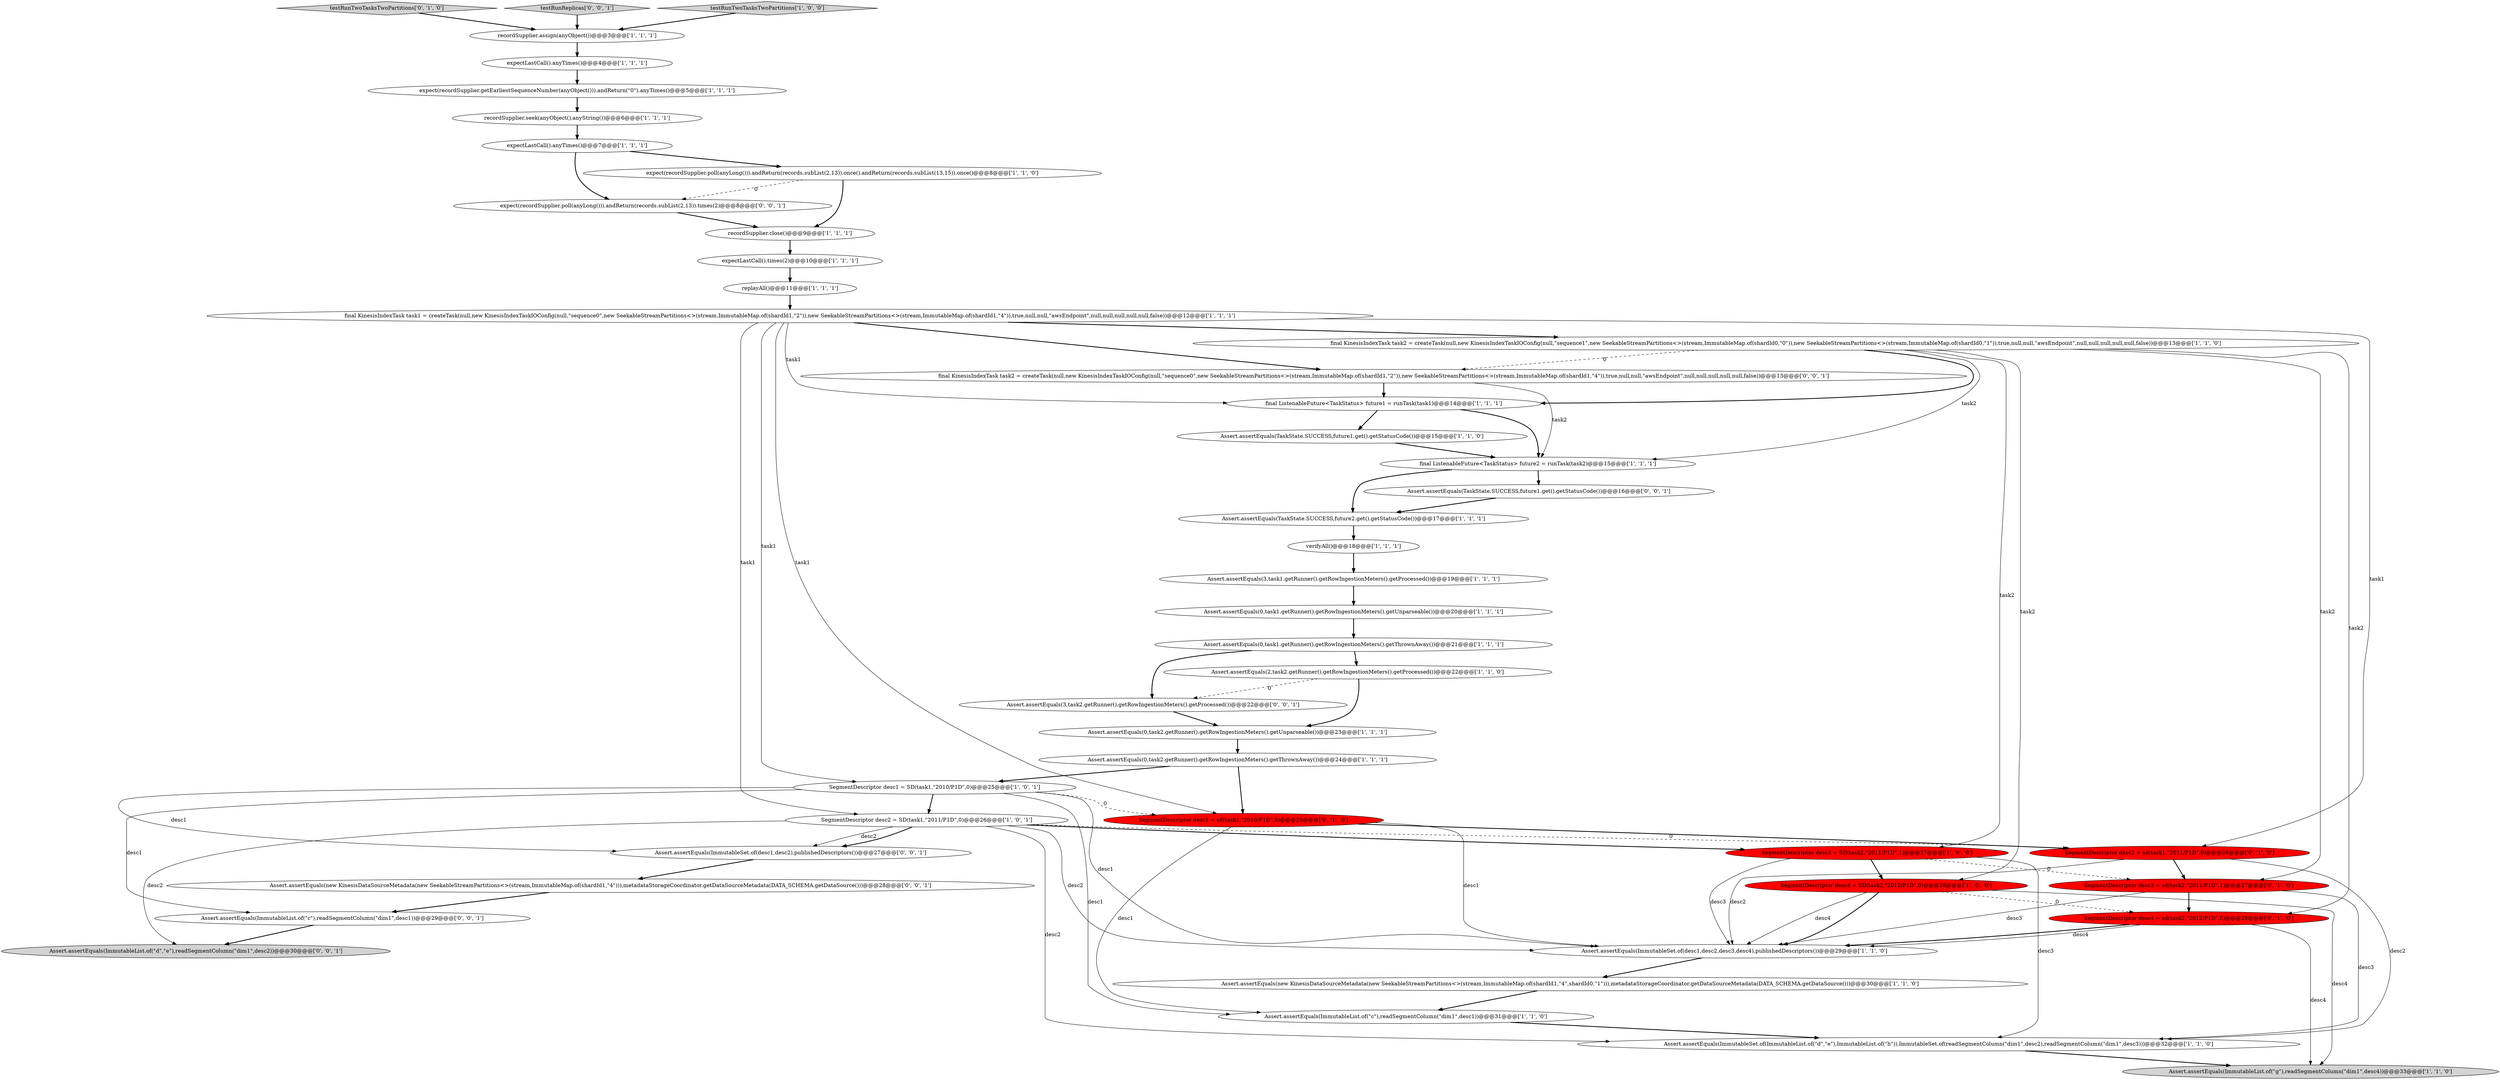 digraph {
8 [style = filled, label = "expect(recordSupplier.getEarliestSequenceNumber(anyObject())).andReturn(\"0\").anyTimes()@@@5@@@['1', '1', '1']", fillcolor = white, shape = ellipse image = "AAA0AAABBB1BBB"];
26 [style = filled, label = "Assert.assertEquals(0,task1.getRunner().getRowIngestionMeters().getThrownAway())@@@21@@@['1', '1', '1']", fillcolor = white, shape = ellipse image = "AAA0AAABBB1BBB"];
10 [style = filled, label = "Assert.assertEquals(new KinesisDataSourceMetadata(new SeekableStreamPartitions<>(stream,ImmutableMap.of(shardId1,\"4\",shardId0,\"1\"))),metadataStorageCoordinator.getDataSourceMetadata(DATA_SCHEMA.getDataSource()))@@@30@@@['1', '1', '0']", fillcolor = white, shape = ellipse image = "AAA0AAABBB1BBB"];
11 [style = filled, label = "Assert.assertEquals(ImmutableSet.of(ImmutableList.of(\"d\",\"e\"),ImmutableList.of(\"h\")),ImmutableSet.of(readSegmentColumn(\"dim1\",desc2),readSegmentColumn(\"dim1\",desc3)))@@@32@@@['1', '1', '0']", fillcolor = white, shape = ellipse image = "AAA0AAABBB1BBB"];
6 [style = filled, label = "recordSupplier.close()@@@9@@@['1', '1', '1']", fillcolor = white, shape = ellipse image = "AAA0AAABBB1BBB"];
23 [style = filled, label = "Assert.assertEquals(ImmutableSet.of(desc1,desc2,desc3,desc4),publishedDescriptors())@@@29@@@['1', '1', '0']", fillcolor = white, shape = ellipse image = "AAA0AAABBB1BBB"];
7 [style = filled, label = "Assert.assertEquals(0,task1.getRunner().getRowIngestionMeters().getUnparseable())@@@20@@@['1', '1', '1']", fillcolor = white, shape = ellipse image = "AAA0AAABBB1BBB"];
20 [style = filled, label = "Assert.assertEquals(0,task2.getRunner().getRowIngestionMeters().getUnparseable())@@@23@@@['1', '1', '1']", fillcolor = white, shape = ellipse image = "AAA0AAABBB1BBB"];
31 [style = filled, label = "Assert.assertEquals(TaskState.SUCCESS,future1.get().getStatusCode())@@@15@@@['1', '1', '0']", fillcolor = white, shape = ellipse image = "AAA0AAABBB1BBB"];
45 [style = filled, label = "Assert.assertEquals(ImmutableList.of(\"c\"),readSegmentColumn(\"dim1\",desc1))@@@29@@@['0', '0', '1']", fillcolor = white, shape = ellipse image = "AAA0AAABBB3BBB"];
35 [style = filled, label = "testRunTwoTasksTwoPartitions['0', '1', '0']", fillcolor = lightgray, shape = diamond image = "AAA0AAABBB2BBB"];
36 [style = filled, label = "SegmentDescriptor desc3 = sd(task2,\"2011/P1D\",1)@@@27@@@['0', '1', '0']", fillcolor = red, shape = ellipse image = "AAA1AAABBB2BBB"];
37 [style = filled, label = "testRunReplicas['0', '0', '1']", fillcolor = lightgray, shape = diamond image = "AAA0AAABBB3BBB"];
15 [style = filled, label = "recordSupplier.assign(anyObject())@@@3@@@['1', '1', '1']", fillcolor = white, shape = ellipse image = "AAA0AAABBB1BBB"];
39 [style = filled, label = "Assert.assertEquals(TaskState.SUCCESS,future1.get().getStatusCode())@@@16@@@['0', '0', '1']", fillcolor = white, shape = ellipse image = "AAA0AAABBB3BBB"];
16 [style = filled, label = "Assert.assertEquals(ImmutableList.of(\"c\"),readSegmentColumn(\"dim1\",desc1))@@@31@@@['1', '1', '0']", fillcolor = white, shape = ellipse image = "AAA0AAABBB1BBB"];
0 [style = filled, label = "final KinesisIndexTask task1 = createTask(null,new KinesisIndexTaskIOConfig(null,\"sequence0\",new SeekableStreamPartitions<>(stream,ImmutableMap.of(shardId1,\"2\")),new SeekableStreamPartitions<>(stream,ImmutableMap.of(shardId1,\"4\")),true,null,null,\"awsEndpoint\",null,null,null,null,null,false))@@@12@@@['1', '1', '1']", fillcolor = white, shape = ellipse image = "AAA0AAABBB1BBB"];
44 [style = filled, label = "Assert.assertEquals(ImmutableSet.of(desc1,desc2),publishedDescriptors())@@@27@@@['0', '0', '1']", fillcolor = white, shape = ellipse image = "AAA0AAABBB3BBB"];
2 [style = filled, label = "replayAll()@@@11@@@['1', '1', '1']", fillcolor = white, shape = ellipse image = "AAA0AAABBB1BBB"];
3 [style = filled, label = "final ListenableFuture<TaskStatus> future1 = runTask(task1)@@@14@@@['1', '1', '1']", fillcolor = white, shape = ellipse image = "AAA0AAABBB1BBB"];
30 [style = filled, label = "expectLastCall().times(2)@@@10@@@['1', '1', '1']", fillcolor = white, shape = ellipse image = "AAA0AAABBB1BBB"];
32 [style = filled, label = "SegmentDescriptor desc4 = sd(task2,\"2012/P1D\",0)@@@28@@@['0', '1', '0']", fillcolor = red, shape = ellipse image = "AAA1AAABBB2BBB"];
18 [style = filled, label = "final ListenableFuture<TaskStatus> future2 = runTask(task2)@@@15@@@['1', '1', '1']", fillcolor = white, shape = ellipse image = "AAA0AAABBB1BBB"];
5 [style = filled, label = "Assert.assertEquals(0,task2.getRunner().getRowIngestionMeters().getThrownAway())@@@24@@@['1', '1', '1']", fillcolor = white, shape = ellipse image = "AAA0AAABBB1BBB"];
29 [style = filled, label = "final KinesisIndexTask task2 = createTask(null,new KinesisIndexTaskIOConfig(null,\"sequence1\",new SeekableStreamPartitions<>(stream,ImmutableMap.of(shardId0,\"0\")),new SeekableStreamPartitions<>(stream,ImmutableMap.of(shardId0,\"1\")),true,null,null,\"awsEndpoint\",null,null,null,null,null,false))@@@13@@@['1', '1', '0']", fillcolor = white, shape = ellipse image = "AAA0AAABBB1BBB"];
14 [style = filled, label = "SegmentDescriptor desc3 = SD(task2,\"2011/P1D\",1)@@@27@@@['1', '0', '0']", fillcolor = red, shape = ellipse image = "AAA1AAABBB1BBB"];
27 [style = filled, label = "SegmentDescriptor desc1 = SD(task1,\"2010/P1D\",0)@@@25@@@['1', '0', '1']", fillcolor = white, shape = ellipse image = "AAA0AAABBB1BBB"];
9 [style = filled, label = "SegmentDescriptor desc2 = SD(task1,\"2011/P1D\",0)@@@26@@@['1', '0', '1']", fillcolor = white, shape = ellipse image = "AAA0AAABBB1BBB"];
1 [style = filled, label = "SegmentDescriptor desc4 = SD(task2,\"2012/P1D\",0)@@@28@@@['1', '0', '0']", fillcolor = red, shape = ellipse image = "AAA1AAABBB1BBB"];
38 [style = filled, label = "Assert.assertEquals(new KinesisDataSourceMetadata(new SeekableStreamPartitions<>(stream,ImmutableMap.of(shardId1,\"4\"))),metadataStorageCoordinator.getDataSourceMetadata(DATA_SCHEMA.getDataSource()))@@@28@@@['0', '0', '1']", fillcolor = white, shape = ellipse image = "AAA0AAABBB3BBB"];
22 [style = filled, label = "expectLastCall().anyTimes()@@@7@@@['1', '1', '1']", fillcolor = white, shape = ellipse image = "AAA0AAABBB1BBB"];
19 [style = filled, label = "Assert.assertEquals(3,task1.getRunner().getRowIngestionMeters().getProcessed())@@@19@@@['1', '1', '1']", fillcolor = white, shape = ellipse image = "AAA0AAABBB1BBB"];
28 [style = filled, label = "testRunTwoTasksTwoPartitions['1', '0', '0']", fillcolor = lightgray, shape = diamond image = "AAA0AAABBB1BBB"];
34 [style = filled, label = "SegmentDescriptor desc1 = sd(task1,\"2010/P1D\",0)@@@25@@@['0', '1', '0']", fillcolor = red, shape = ellipse image = "AAA1AAABBB2BBB"];
41 [style = filled, label = "final KinesisIndexTask task2 = createTask(null,new KinesisIndexTaskIOConfig(null,\"sequence0\",new SeekableStreamPartitions<>(stream,ImmutableMap.of(shardId1,\"2\")),new SeekableStreamPartitions<>(stream,ImmutableMap.of(shardId1,\"4\")),true,null,null,\"awsEndpoint\",null,null,null,null,null,false))@@@13@@@['0', '0', '1']", fillcolor = white, shape = ellipse image = "AAA0AAABBB3BBB"];
4 [style = filled, label = "Assert.assertEquals(TaskState.SUCCESS,future2.get().getStatusCode())@@@17@@@['1', '1', '1']", fillcolor = white, shape = ellipse image = "AAA0AAABBB1BBB"];
25 [style = filled, label = "Assert.assertEquals(2,task2.getRunner().getRowIngestionMeters().getProcessed())@@@22@@@['1', '1', '0']", fillcolor = white, shape = ellipse image = "AAA0AAABBB1BBB"];
40 [style = filled, label = "expect(recordSupplier.poll(anyLong())).andReturn(records.subList(2,13)).times(2)@@@8@@@['0', '0', '1']", fillcolor = white, shape = ellipse image = "AAA0AAABBB3BBB"];
24 [style = filled, label = "verifyAll()@@@18@@@['1', '1', '1']", fillcolor = white, shape = ellipse image = "AAA0AAABBB1BBB"];
33 [style = filled, label = "SegmentDescriptor desc2 = sd(task1,\"2011/P1D\",0)@@@26@@@['0', '1', '0']", fillcolor = red, shape = ellipse image = "AAA1AAABBB2BBB"];
21 [style = filled, label = "expect(recordSupplier.poll(anyLong())).andReturn(records.subList(2,13)).once().andReturn(records.subList(13,15)).once()@@@8@@@['1', '1', '0']", fillcolor = white, shape = ellipse image = "AAA0AAABBB1BBB"];
12 [style = filled, label = "recordSupplier.seek(anyObject(),anyString())@@@6@@@['1', '1', '1']", fillcolor = white, shape = ellipse image = "AAA0AAABBB1BBB"];
17 [style = filled, label = "expectLastCall().anyTimes()@@@4@@@['1', '1', '1']", fillcolor = white, shape = ellipse image = "AAA0AAABBB1BBB"];
43 [style = filled, label = "Assert.assertEquals(3,task2.getRunner().getRowIngestionMeters().getProcessed())@@@22@@@['0', '0', '1']", fillcolor = white, shape = ellipse image = "AAA0AAABBB3BBB"];
13 [style = filled, label = "Assert.assertEquals(ImmutableList.of(\"g\"),readSegmentColumn(\"dim1\",desc4))@@@33@@@['1', '1', '0']", fillcolor = lightgray, shape = ellipse image = "AAA0AAABBB1BBB"];
42 [style = filled, label = "Assert.assertEquals(ImmutableList.of(\"d\",\"e\"),readSegmentColumn(\"dim1\",desc2))@@@30@@@['0', '0', '1']", fillcolor = lightgray, shape = ellipse image = "AAA0AAABBB3BBB"];
32->23 [style = bold, label=""];
40->6 [style = bold, label=""];
27->44 [style = solid, label="desc1"];
36->11 [style = solid, label="desc3"];
27->9 [style = bold, label=""];
37->15 [style = bold, label=""];
32->23 [style = solid, label="desc4"];
25->43 [style = dashed, label="0"];
1->23 [style = bold, label=""];
5->34 [style = bold, label=""];
7->26 [style = bold, label=""];
3->18 [style = bold, label=""];
34->16 [style = solid, label="desc1"];
15->17 [style = bold, label=""];
1->23 [style = solid, label="desc4"];
11->13 [style = bold, label=""];
9->14 [style = bold, label=""];
45->42 [style = bold, label=""];
27->45 [style = solid, label="desc1"];
27->16 [style = solid, label="desc1"];
0->3 [style = solid, label="task1"];
12->22 [style = bold, label=""];
24->19 [style = bold, label=""];
41->18 [style = solid, label="task2"];
34->33 [style = bold, label=""];
26->43 [style = bold, label=""];
0->29 [style = bold, label=""];
38->45 [style = bold, label=""];
29->1 [style = solid, label="task2"];
9->44 [style = solid, label="desc2"];
39->4 [style = bold, label=""];
44->38 [style = bold, label=""];
1->13 [style = solid, label="desc4"];
0->34 [style = solid, label="task1"];
18->4 [style = bold, label=""];
9->42 [style = solid, label="desc2"];
33->36 [style = bold, label=""];
9->44 [style = bold, label=""];
9->23 [style = solid, label="desc2"];
29->36 [style = solid, label="task2"];
23->10 [style = bold, label=""];
34->23 [style = solid, label="desc1"];
0->9 [style = solid, label="task1"];
27->23 [style = solid, label="desc1"];
17->8 [style = bold, label=""];
4->24 [style = bold, label=""];
9->11 [style = solid, label="desc2"];
35->15 [style = bold, label=""];
43->20 [style = bold, label=""];
29->41 [style = dashed, label="0"];
29->18 [style = solid, label="task2"];
1->32 [style = dashed, label="0"];
33->11 [style = solid, label="desc2"];
0->27 [style = solid, label="task1"];
29->14 [style = solid, label="task2"];
0->41 [style = bold, label=""];
25->20 [style = bold, label=""];
2->0 [style = bold, label=""];
29->32 [style = solid, label="task2"];
10->16 [style = bold, label=""];
18->39 [style = bold, label=""];
36->23 [style = solid, label="desc3"];
8->12 [style = bold, label=""];
32->13 [style = solid, label="desc4"];
22->40 [style = bold, label=""];
16->11 [style = bold, label=""];
28->15 [style = bold, label=""];
21->6 [style = bold, label=""];
3->31 [style = bold, label=""];
26->25 [style = bold, label=""];
29->3 [style = bold, label=""];
41->3 [style = bold, label=""];
22->21 [style = bold, label=""];
14->11 [style = solid, label="desc3"];
33->23 [style = solid, label="desc2"];
36->32 [style = bold, label=""];
31->18 [style = bold, label=""];
14->36 [style = dashed, label="0"];
14->1 [style = bold, label=""];
9->33 [style = dashed, label="0"];
20->5 [style = bold, label=""];
14->23 [style = solid, label="desc3"];
21->40 [style = dashed, label="0"];
5->27 [style = bold, label=""];
30->2 [style = bold, label=""];
19->7 [style = bold, label=""];
27->34 [style = dashed, label="0"];
0->33 [style = solid, label="task1"];
6->30 [style = bold, label=""];
}

